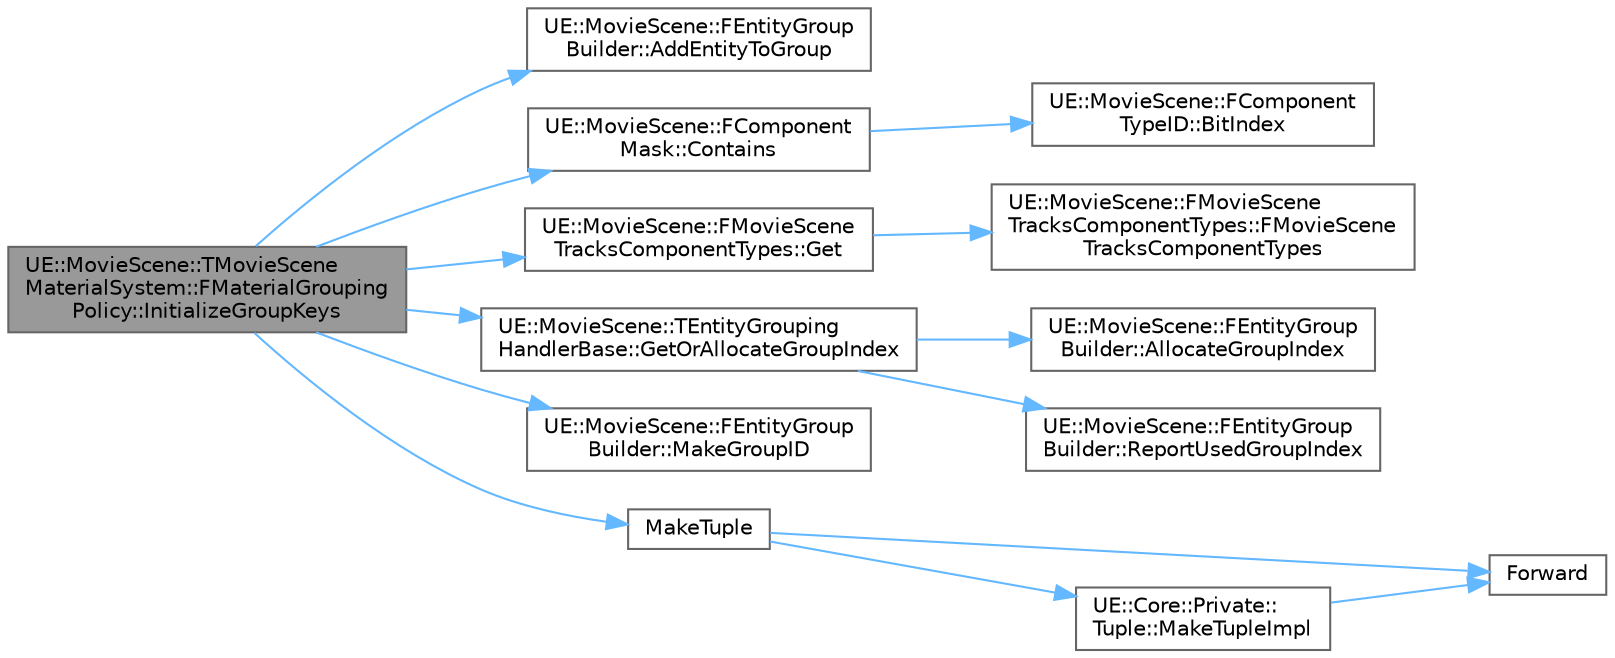 digraph "UE::MovieScene::TMovieSceneMaterialSystem::FMaterialGroupingPolicy::InitializeGroupKeys"
{
 // INTERACTIVE_SVG=YES
 // LATEX_PDF_SIZE
  bgcolor="transparent";
  edge [fontname=Helvetica,fontsize=10,labelfontname=Helvetica,labelfontsize=10];
  node [fontname=Helvetica,fontsize=10,shape=box,height=0.2,width=0.4];
  rankdir="LR";
  Node1 [id="Node000001",label="UE::MovieScene::TMovieScene\lMaterialSystem::FMaterialGrouping\lPolicy::InitializeGroupKeys",height=0.2,width=0.4,color="gray40", fillcolor="grey60", style="filled", fontcolor="black",tooltip=" "];
  Node1 -> Node2 [id="edge1_Node000001_Node000002",color="steelblue1",style="solid",tooltip=" "];
  Node2 [id="Node000002",label="UE::MovieScene::FEntityGroup\lBuilder::AddEntityToGroup",height=0.2,width=0.4,color="grey40", fillcolor="white", style="filled",URL="$de/d1c/structUE_1_1MovieScene_1_1FEntityGroupBuilder.html#a8ef40d8527d6325f75b807be5e3a51f6",tooltip="Add the entity to the given group."];
  Node1 -> Node3 [id="edge2_Node000001_Node000003",color="steelblue1",style="solid",tooltip=" "];
  Node3 [id="Node000003",label="UE::MovieScene::FComponent\lMask::Contains",height=0.2,width=0.4,color="grey40", fillcolor="white", style="filled",URL="$db/d9a/structUE_1_1MovieScene_1_1FComponentMask.html#a8716d1bb92966f4594f7a9684979f682",tooltip=" "];
  Node3 -> Node4 [id="edge3_Node000003_Node000004",color="steelblue1",style="solid",tooltip=" "];
  Node4 [id="Node000004",label="UE::MovieScene::FComponent\lTypeID::BitIndex",height=0.2,width=0.4,color="grey40", fillcolor="white", style="filled",URL="$dd/d18/structUE_1_1MovieScene_1_1FComponentTypeID.html#a392faef37471c789875eb5f95ea3e638",tooltip=" "];
  Node1 -> Node5 [id="edge4_Node000001_Node000005",color="steelblue1",style="solid",tooltip=" "];
  Node5 [id="Node000005",label="UE::MovieScene::FMovieScene\lTracksComponentTypes::Get",height=0.2,width=0.4,color="grey40", fillcolor="white", style="filled",URL="$db/dc9/structUE_1_1MovieScene_1_1FMovieSceneTracksComponentTypes.html#a3fdc266f2365bf39d8a1ccf448463ccf",tooltip=" "];
  Node5 -> Node6 [id="edge5_Node000005_Node000006",color="steelblue1",style="solid",tooltip=" "];
  Node6 [id="Node000006",label="UE::MovieScene::FMovieScene\lTracksComponentTypes::FMovieScene\lTracksComponentTypes",height=0.2,width=0.4,color="grey40", fillcolor="white", style="filled",URL="$db/dc9/structUE_1_1MovieScene_1_1FMovieSceneTracksComponentTypes.html#a23253e2da1aadc4cb4e498b81f405c16",tooltip=" "];
  Node1 -> Node7 [id="edge6_Node000001_Node000007",color="steelblue1",style="solid",tooltip=" "];
  Node7 [id="Node000007",label="UE::MovieScene::TEntityGrouping\lHandlerBase::GetOrAllocateGroupIndex",height=0.2,width=0.4,color="grey40", fillcolor="white", style="filled",URL="$d5/d53/structUE_1_1MovieScene_1_1TEntityGroupingHandlerBase.html#a290d274a771dbc8e110e6c8b8cf21ee5",tooltip=" "];
  Node7 -> Node8 [id="edge7_Node000007_Node000008",color="steelblue1",style="solid",tooltip=" "];
  Node8 [id="Node000008",label="UE::MovieScene::FEntityGroup\lBuilder::AllocateGroupIndex",height=0.2,width=0.4,color="grey40", fillcolor="white", style="filled",URL="$de/d1c/structUE_1_1MovieScene_1_1FEntityGroupBuilder.html#ac322dd981049247de10dad94235d4930",tooltip=" "];
  Node7 -> Node9 [id="edge8_Node000007_Node000009",color="steelblue1",style="solid",tooltip=" "];
  Node9 [id="Node000009",label="UE::MovieScene::FEntityGroup\lBuilder::ReportUsedGroupIndex",height=0.2,width=0.4,color="grey40", fillcolor="white", style="filled",URL="$de/d1c/structUE_1_1MovieScene_1_1FEntityGroupBuilder.html#ac842d64a80bc1342720f84553fb848bd",tooltip=" "];
  Node1 -> Node10 [id="edge9_Node000001_Node000010",color="steelblue1",style="solid",tooltip=" "];
  Node10 [id="Node000010",label="UE::MovieScene::FEntityGroup\lBuilder::MakeGroupID",height=0.2,width=0.4,color="grey40", fillcolor="white", style="filled",URL="$de/d1c/structUE_1_1MovieScene_1_1FEntityGroupBuilder.html#afa44e2286d250da798503525152f614e",tooltip="Make a full group ID from an existing group index."];
  Node1 -> Node11 [id="edge10_Node000001_Node000011",color="steelblue1",style="solid",tooltip=" "];
  Node11 [id="Node000011",label="MakeTuple",height=0.2,width=0.4,color="grey40", fillcolor="white", style="filled",URL="$d2/d4f/Tuple_8h.html#a2a9da54b9388b07ef2ef490f10931f0b",tooltip="Makes a TTuple from some arguments."];
  Node11 -> Node12 [id="edge11_Node000011_Node000012",color="steelblue1",style="solid",tooltip=" "];
  Node12 [id="Node000012",label="Forward",height=0.2,width=0.4,color="grey40", fillcolor="white", style="filled",URL="$d4/d24/UnrealTemplate_8h.html#a68f280c1d561a8899a1e9e3ea8405d00",tooltip="Forward will cast a reference to an rvalue reference."];
  Node11 -> Node13 [id="edge12_Node000011_Node000013",color="steelblue1",style="solid",tooltip=" "];
  Node13 [id="Node000013",label="UE::Core::Private::\lTuple::MakeTupleImpl",height=0.2,width=0.4,color="grey40", fillcolor="white", style="filled",URL="$dc/d69/namespaceUE_1_1Core_1_1Private_1_1Tuple.html#ae7ba380c8b3433afdd2c1fb413152b62",tooltip=" "];
  Node13 -> Node12 [id="edge13_Node000013_Node000012",color="steelblue1",style="solid",tooltip=" "];
}
